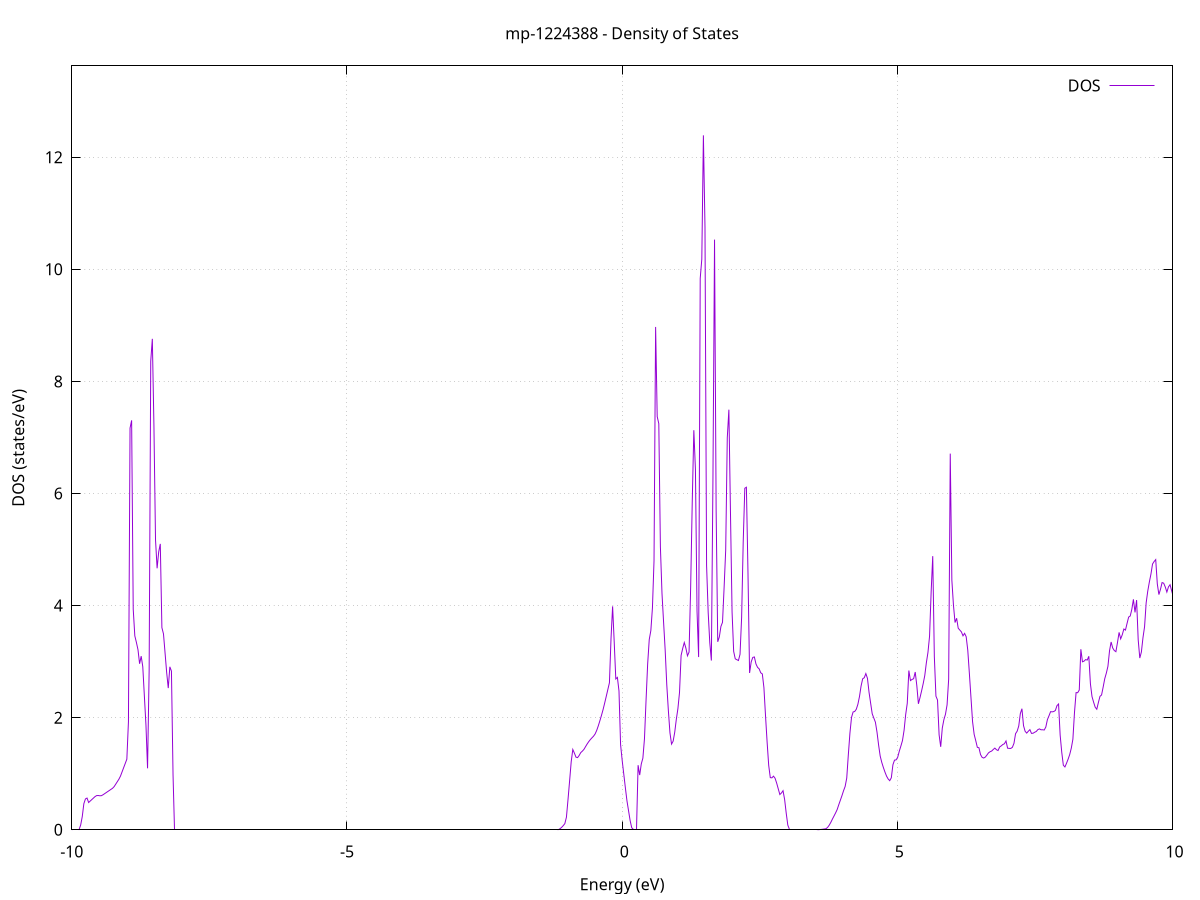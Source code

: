 set title 'mp-1224388 - Density of States'
set xlabel 'Energy (eV)'
set ylabel 'DOS (states/eV)'
set grid
set xrange [-10:10]
set yrange [0:13.629]
set xzeroaxis lt -1
set terminal png size 800,600
set output 'mp-1224388_dos_gnuplot.png'
plot '-' using 1:2 with lines title 'DOS'
-27.694300 0.000000
-27.665300 0.000000
-27.636400 0.000000
-27.607400 0.000000
-27.578500 0.000000
-27.549600 0.000000
-27.520600 0.000000
-27.491700 0.000000
-27.462700 0.000000
-27.433800 0.000000
-27.404900 0.000000
-27.375900 0.000000
-27.347000 0.000000
-27.318000 0.000000
-27.289100 0.000000
-27.260200 0.000000
-27.231200 0.000000
-27.202300 0.000000
-27.173300 0.000000
-27.144400 0.000000
-27.115500 0.000000
-27.086500 0.000000
-27.057600 0.000000
-27.028700 0.000000
-26.999700 0.000000
-26.970800 0.000000
-26.941800 0.000000
-26.912900 0.000000
-26.884000 0.000000
-26.855000 0.000000
-26.826100 0.000000
-26.797100 0.000000
-26.768200 0.000000
-26.739300 0.000000
-26.710300 0.000000
-26.681400 0.000000
-26.652400 0.000000
-26.623500 0.000000
-26.594600 0.000000
-26.565600 0.000000
-26.536700 0.000000
-26.507700 0.000000
-26.478800 0.000000
-26.449900 0.000000
-26.420900 0.000000
-26.392000 0.000000
-26.363100 0.000000
-26.334100 0.000000
-26.305200 0.000000
-26.276200 0.000000
-26.247300 0.000000
-26.218400 0.000000
-26.189400 0.000000
-26.160500 0.000000
-26.131500 0.000000
-26.102600 0.000000
-26.073700 0.000000
-26.044700 0.000000
-26.015800 0.000000
-25.986800 0.000000
-25.957900 0.000000
-25.929000 0.000000
-25.900000 0.000000
-25.871100 0.000000
-25.842100 0.000000
-25.813200 0.000000
-25.784300 0.000000
-25.755300 0.000000
-25.726400 0.000000
-25.697500 0.000000
-25.668500 0.000000
-25.639600 0.000000
-25.610600 0.000000
-25.581700 0.000000
-25.552800 0.000000
-25.523800 0.000000
-25.494900 0.000000
-25.465900 0.000000
-25.437000 0.000000
-25.408100 0.000000
-25.379100 0.000000
-25.350200 0.000000
-25.321200 0.000000
-25.292300 0.000000
-25.263400 0.000000
-25.234400 0.000000
-25.205500 0.000000
-25.176500 0.000000
-25.147600 0.000000
-25.118700 0.000000
-25.089700 0.000000
-25.060800 0.240000
-25.031900 6.149500
-25.002900 5.799400
-24.974000 6.792400
-24.945000 9.314200
-24.916100 6.535100
-24.887200 4.031400
-24.858200 4.874200
-24.829300 7.049600
-24.800300 9.718100
-24.771400 8.543200
-24.742500 1.350600
-24.713500 17.257700
-24.684600 18.689600
-24.655600 21.123900
-24.626700 29.471600
-24.597800 6.333900
-24.568800 6.773600
-24.539900 10.426000
-24.510900 11.488800
-24.482000 8.539300
-24.453100 6.811300
-24.424100 6.595600
-24.395200 6.535900
-24.366300 0.218800
-24.337300 0.000000
-24.308400 0.000000
-24.279400 0.000000
-24.250500 0.000000
-24.221600 0.000000
-24.192600 0.000000
-24.163700 0.000000
-24.134700 0.360500
-24.105800 4.662200
-24.076900 7.710700
-24.047900 19.622000
-24.019000 26.101200
-23.990000 27.147600
-23.961100 25.578100
-23.932200 4.142000
-23.903200 4.943700
-23.874300 6.619100
-23.845400 8.476000
-23.816400 21.793400
-23.787500 23.707100
-23.758500 14.959000
-23.729600 12.513700
-23.700700 16.138000
-23.671700 24.019400
-23.642800 44.070400
-23.613800 34.430500
-23.584900 34.858900
-23.556000 21.389000
-23.527000 14.324400
-23.498100 8.464400
-23.469100 7.786100
-23.440200 0.000000
-23.411300 0.000000
-23.382300 0.000000
-23.353400 0.000000
-23.324400 0.000000
-23.295500 0.000000
-23.266600 0.000000
-23.237600 0.000000
-23.208700 0.000000
-23.179800 0.000000
-23.150800 0.000000
-23.121900 0.000000
-23.092900 0.000000
-23.064000 0.000000
-23.035100 0.000000
-23.006100 0.000000
-22.977200 0.000000
-22.948200 0.000000
-22.919300 0.000000
-22.890400 0.000000
-22.861400 0.000000
-22.832500 0.000000
-22.803500 0.000000
-22.774600 0.000000
-22.745700 0.000000
-22.716700 0.000000
-22.687800 0.000000
-22.658800 0.000000
-22.629900 0.000000
-22.601000 0.000000
-22.572000 0.000000
-22.543100 0.000000
-22.514200 0.000000
-22.485200 0.000000
-22.456300 0.000000
-22.427300 0.000000
-22.398400 0.000000
-22.369500 0.000000
-22.340500 0.000000
-22.311600 0.000000
-22.282600 0.000000
-22.253700 0.000000
-22.224800 0.000000
-22.195800 0.000000
-22.166900 0.000000
-22.137900 0.000000
-22.109000 0.000000
-22.080100 0.000000
-22.051100 0.000000
-22.022200 0.000000
-21.993200 0.000000
-21.964300 0.000000
-21.935400 0.000000
-21.906400 0.000000
-21.877500 0.000000
-21.848600 0.000000
-21.819600 0.000000
-21.790700 0.000000
-21.761700 0.000000
-21.732800 0.000000
-21.703900 0.000000
-21.674900 0.000000
-21.646000 0.000000
-21.617000 0.000000
-21.588100 0.000000
-21.559200 0.000000
-21.530200 0.000000
-21.501300 0.000000
-21.472300 0.000000
-21.443400 0.000000
-21.414500 0.000000
-21.385500 0.000000
-21.356600 0.000000
-21.327600 0.000000
-21.298700 0.000000
-21.269800 0.000000
-21.240800 0.000000
-21.211900 0.000000
-21.183000 0.000000
-21.154000 0.000000
-21.125100 0.000000
-21.096100 0.000000
-21.067200 0.000000
-21.038300 0.000000
-21.009300 0.000000
-20.980400 0.000000
-20.951400 0.000000
-20.922500 0.000000
-20.893600 0.000000
-20.864600 0.000000
-20.835700 0.000000
-20.806700 0.000000
-20.777800 0.000000
-20.748900 0.000000
-20.719900 0.000000
-20.691000 0.000000
-20.662100 0.000000
-20.633100 0.000000
-20.604200 0.000000
-20.575200 0.000000
-20.546300 0.000000
-20.517400 0.000000
-20.488400 0.000000
-20.459500 0.000000
-20.430500 0.000000
-20.401600 0.000000
-20.372700 0.000000
-20.343700 0.000000
-20.314800 0.000000
-20.285800 0.000000
-20.256900 0.000000
-20.228000 0.000000
-20.199000 0.000000
-20.170100 0.000000
-20.141100 0.000000
-20.112200 0.000000
-20.083300 0.000000
-20.054300 0.000000
-20.025400 0.000000
-19.996500 0.000000
-19.967500 0.000000
-19.938600 0.000000
-19.909600 0.000000
-19.880700 0.000000
-19.851800 0.000000
-19.822800 0.000000
-19.793900 0.000000
-19.764900 0.000000
-19.736000 0.000000
-19.707100 0.000000
-19.678100 0.000000
-19.649200 0.000000
-19.620200 0.000000
-19.591300 0.000000
-19.562400 0.000000
-19.533400 0.000000
-19.504500 0.000000
-19.475500 0.000000
-19.446600 0.000000
-19.417700 0.000000
-19.388700 0.000000
-19.359800 0.000000
-19.330900 0.000000
-19.301900 0.000000
-19.273000 0.000000
-19.244000 0.000000
-19.215100 0.000000
-19.186200 0.000000
-19.157200 0.000000
-19.128300 0.000000
-19.099300 0.000000
-19.070400 0.000000
-19.041500 0.000000
-19.012500 0.000000
-18.983600 0.000000
-18.954600 0.000000
-18.925700 0.000000
-18.896800 0.000000
-18.867800 0.000000
-18.838900 0.000000
-18.809900 0.000000
-18.781000 0.000000
-18.752100 0.000000
-18.723100 0.000000
-18.694200 0.000000
-18.665300 0.000000
-18.636300 0.000000
-18.607400 0.000000
-18.578400 0.000000
-18.549500 0.000000
-18.520600 0.000000
-18.491600 0.000000
-18.462700 0.000000
-18.433700 0.000000
-18.404800 0.000000
-18.375900 0.000000
-18.346900 0.000000
-18.318000 0.000000
-18.289000 0.000000
-18.260100 0.000000
-18.231200 0.000000
-18.202200 0.000000
-18.173300 0.000000
-18.144300 0.000000
-18.115400 0.000000
-18.086500 0.000000
-18.057500 0.000000
-18.028600 0.000000
-17.999700 0.000000
-17.970700 0.000000
-17.941800 0.000000
-17.912800 0.000000
-17.883900 0.000000
-17.855000 0.000000
-17.826000 0.000000
-17.797100 0.000000
-17.768100 0.000000
-17.739200 0.000000
-17.710300 0.000000
-17.681300 0.000000
-17.652400 0.000000
-17.623400 0.000000
-17.594500 0.000000
-17.565600 0.000000
-17.536600 0.000000
-17.507700 0.000000
-17.478700 0.000000
-17.449800 0.000000
-17.420900 0.000000
-17.391900 0.000000
-17.363000 0.000000
-17.334100 0.000000
-17.305100 0.000000
-17.276200 0.000000
-17.247200 0.000000
-17.218300 0.000000
-17.189400 0.000000
-17.160400 0.000000
-17.131500 0.000000
-17.102500 0.000000
-17.073600 0.000000
-17.044700 0.000000
-17.015700 0.000000
-16.986800 0.000000
-16.957800 0.000000
-16.928900 0.000000
-16.900000 0.000000
-16.871000 0.000000
-16.842100 0.000000
-16.813200 0.000000
-16.784200 0.000000
-16.755300 0.000000
-16.726300 0.000000
-16.697400 0.000000
-16.668500 0.000000
-16.639500 0.000000
-16.610600 0.000000
-16.581600 0.000000
-16.552700 0.000000
-16.523800 0.000000
-16.494800 0.000000
-16.465900 0.000000
-16.436900 0.000000
-16.408000 0.000000
-16.379100 0.000000
-16.350100 0.000000
-16.321200 0.000000
-16.292200 0.000000
-16.263300 0.000000
-16.234400 0.000000
-16.205400 0.000000
-16.176500 0.000000
-16.147600 0.000000
-16.118600 0.000000
-16.089700 0.000000
-16.060700 0.000000
-16.031800 0.000000
-16.002900 0.000000
-15.973900 0.000000
-15.945000 0.000000
-15.916000 0.000000
-15.887100 0.000000
-15.858200 0.000000
-15.829200 0.000000
-15.800300 0.000000
-15.771300 0.000000
-15.742400 0.000000
-15.713500 0.000000
-15.684500 0.000000
-15.655600 0.000000
-15.626600 0.000000
-15.597700 0.000000
-15.568800 0.000000
-15.539800 0.000000
-15.510900 0.000000
-15.482000 0.000000
-15.453000 0.000000
-15.424100 0.000000
-15.395100 0.000000
-15.366200 0.000000
-15.337300 0.000000
-15.308300 0.000000
-15.279400 0.000000
-15.250400 0.000000
-15.221500 0.000000
-15.192600 0.000000
-15.163600 0.000000
-15.134700 0.000000
-15.105700 0.000000
-15.076800 0.000000
-15.047900 0.000000
-15.018900 0.000000
-14.990000 0.000000
-14.961000 0.000000
-14.932100 0.000000
-14.903200 0.000000
-14.874200 0.000000
-14.845300 0.000000
-14.816400 0.000000
-14.787400 0.000000
-14.758500 0.000000
-14.729500 0.000000
-14.700600 0.000000
-14.671700 0.000000
-14.642700 0.000000
-14.613800 0.000000
-14.584800 0.000000
-14.555900 0.000000
-14.527000 0.000000
-14.498000 0.000000
-14.469100 0.000000
-14.440100 0.000000
-14.411200 0.000000
-14.382300 0.000000
-14.353300 0.000000
-14.324400 0.000000
-14.295400 0.000000
-14.266500 0.000000
-14.237600 0.000000
-14.208600 0.000000
-14.179700 0.000000
-14.150800 0.000000
-14.121800 0.000000
-14.092900 0.000000
-14.063900 0.000000
-14.035000 0.000000
-14.006100 0.000000
-13.977100 0.000000
-13.948200 0.000000
-13.919200 0.000000
-13.890300 0.000000
-13.861400 0.000000
-13.832400 0.000000
-13.803500 0.000000
-13.774500 0.000000
-13.745600 0.000000
-13.716700 0.000000
-13.687700 0.000000
-13.658800 0.000000
-13.629900 0.000000
-13.600900 0.000000
-13.572000 0.000000
-13.543000 0.000000
-13.514100 0.000000
-13.485200 0.000000
-13.456200 0.000000
-13.427300 0.000000
-13.398300 0.000000
-13.369400 0.000000
-13.340500 0.000000
-13.311500 0.000000
-13.282600 0.000000
-13.253600 0.000000
-13.224700 0.000000
-13.195800 0.000000
-13.166800 0.000000
-13.137900 0.000000
-13.108900 0.000000
-13.080000 0.000000
-13.051100 0.000000
-13.022100 0.000000
-12.993200 0.000000
-12.964300 0.000000
-12.935300 0.000000
-12.906400 0.000000
-12.877400 0.000000
-12.848500 0.000000
-12.819600 0.000000
-12.790600 0.000000
-12.761700 0.000000
-12.732700 0.000000
-12.703800 0.000000
-12.674900 0.000000
-12.645900 0.000000
-12.617000 0.000000
-12.588000 0.000000
-12.559100 0.000000
-12.530200 0.000000
-12.501200 0.000000
-12.472300 0.000000
-12.443300 0.000000
-12.414400 0.000000
-12.385500 0.000000
-12.356500 0.000000
-12.327600 0.000000
-12.298700 0.000000
-12.269700 0.000000
-12.240800 0.000000
-12.211800 0.000000
-12.182900 0.000000
-12.154000 0.000000
-12.125000 0.000000
-12.096100 0.000000
-12.067100 0.000000
-12.038200 0.000000
-12.009300 0.000000
-11.980300 0.000000
-11.951400 0.000000
-11.922400 0.000000
-11.893500 0.000000
-11.864600 0.000000
-11.835600 0.000000
-11.806700 0.000000
-11.777700 0.000000
-11.748800 0.000000
-11.719900 0.000000
-11.690900 0.000000
-11.662000 0.000000
-11.633100 0.000000
-11.604100 0.000000
-11.575200 0.000000
-11.546200 0.000000
-11.517300 0.000000
-11.488400 0.000000
-11.459400 0.000000
-11.430500 0.000000
-11.401500 0.000000
-11.372600 0.000000
-11.343700 0.000000
-11.314700 0.000000
-11.285800 0.000000
-11.256800 0.000000
-11.227900 0.000000
-11.199000 0.000000
-11.170000 0.000000
-11.141100 0.000000
-11.112100 0.000000
-11.083200 0.000000
-11.054300 0.000000
-11.025300 0.000000
-10.996400 0.000000
-10.967500 0.000000
-10.938500 0.000000
-10.909600 0.000000
-10.880600 0.000000
-10.851700 0.000000
-10.822800 0.000000
-10.793800 0.000000
-10.764900 0.000000
-10.735900 0.000000
-10.707000 0.000000
-10.678100 0.000000
-10.649100 0.000000
-10.620200 0.000000
-10.591200 0.000000
-10.562300 0.000000
-10.533400 0.000000
-10.504400 0.000000
-10.475500 0.000000
-10.446500 0.000000
-10.417600 0.000000
-10.388700 0.000000
-10.359700 0.000000
-10.330800 0.000000
-10.301900 0.000000
-10.272900 0.000000
-10.244000 0.000000
-10.215000 0.000000
-10.186100 0.000000
-10.157200 0.000000
-10.128200 0.000000
-10.099300 0.000000
-10.070300 0.000000
-10.041400 0.000000
-10.012500 0.000000
-9.983500 0.000000
-9.954600 0.000000
-9.925600 0.000000
-9.896700 0.000000
-9.867800 0.004100
-9.838800 0.084600
-9.809900 0.234100
-9.781000 0.465100
-9.752000 0.550300
-9.723100 0.566000
-9.694100 0.486300
-9.665200 0.512600
-9.636300 0.538900
-9.607300 0.565100
-9.578400 0.591400
-9.549400 0.609500
-9.520500 0.611600
-9.491600 0.606600
-9.462600 0.608200
-9.433700 0.623900
-9.404700 0.643200
-9.375800 0.662500
-9.346900 0.681800
-9.317900 0.701100
-9.289000 0.720400
-9.260000 0.739800
-9.231100 0.769200
-9.202200 0.812900
-9.173200 0.857500
-9.144300 0.902100
-9.115400 0.957600
-9.086400 1.033100
-9.057500 1.108600
-9.028500 1.184000
-8.999600 1.259500
-8.970700 1.927400
-8.941700 7.166000
-8.912800 7.304800
-8.883800 3.936700
-8.854900 3.460000
-8.826000 3.342800
-8.797000 3.211700
-8.768100 2.961900
-8.739100 3.097600
-8.710200 2.909500
-8.681300 2.387300
-8.652300 1.864900
-8.623400 1.096500
-8.594400 2.847000
-8.565500 8.358500
-8.536600 8.758900
-8.507600 7.210600
-8.478700 5.172600
-8.449800 4.665500
-8.420800 4.959600
-8.391900 5.100900
-8.362900 3.606700
-8.334000 3.494800
-8.305100 3.152400
-8.276100 2.805400
-8.247200 2.527600
-8.218200 2.907500
-8.189300 2.830800
-8.160400 0.979800
-8.131400 0.000000
-8.102500 0.000000
-8.073500 0.000000
-8.044600 0.000000
-8.015700 0.000000
-7.986700 0.000000
-7.957800 0.000000
-7.928800 0.000000
-7.899900 0.000000
-7.871000 0.000000
-7.842000 0.000000
-7.813100 0.000000
-7.784200 0.000000
-7.755200 0.000000
-7.726300 0.000000
-7.697300 0.000000
-7.668400 0.000000
-7.639500 0.000000
-7.610500 0.000000
-7.581600 0.000000
-7.552600 0.000000
-7.523700 0.000000
-7.494800 0.000000
-7.465800 0.000000
-7.436900 0.000000
-7.407900 0.000000
-7.379000 0.000000
-7.350100 0.000000
-7.321100 0.000000
-7.292200 0.000000
-7.263200 0.000000
-7.234300 0.000000
-7.205400 0.000000
-7.176400 0.000000
-7.147500 0.000000
-7.118600 0.000000
-7.089600 0.000000
-7.060700 0.000000
-7.031700 0.000000
-7.002800 0.000000
-6.973900 0.000000
-6.944900 0.000000
-6.916000 0.000000
-6.887000 0.000000
-6.858100 0.000000
-6.829200 0.000000
-6.800200 0.000000
-6.771300 0.000000
-6.742300 0.000000
-6.713400 0.000000
-6.684500 0.000000
-6.655500 0.000000
-6.626600 0.000000
-6.597700 0.000000
-6.568700 0.000000
-6.539800 0.000000
-6.510800 0.000000
-6.481900 0.000000
-6.453000 0.000000
-6.424000 0.000000
-6.395100 0.000000
-6.366100 0.000000
-6.337200 0.000000
-6.308300 0.000000
-6.279300 0.000000
-6.250400 0.000000
-6.221400 0.000000
-6.192500 0.000000
-6.163600 0.000000
-6.134600 0.000000
-6.105700 0.000000
-6.076700 0.000000
-6.047800 0.000000
-6.018900 0.000000
-5.989900 0.000000
-5.961000 0.000000
-5.932100 0.000000
-5.903100 0.000000
-5.874200 0.000000
-5.845200 0.000000
-5.816300 0.000000
-5.787400 0.000000
-5.758400 0.000000
-5.729500 0.000000
-5.700500 0.000000
-5.671600 0.000000
-5.642700 0.000000
-5.613700 0.000000
-5.584800 0.000000
-5.555800 0.000000
-5.526900 0.000000
-5.498000 0.000000
-5.469000 0.000000
-5.440100 0.000000
-5.411100 0.000000
-5.382200 0.000000
-5.353300 0.000000
-5.324300 0.000000
-5.295400 0.000000
-5.266500 0.000000
-5.237500 0.000000
-5.208600 0.000000
-5.179600 0.000000
-5.150700 0.000000
-5.121800 0.000000
-5.092800 0.000000
-5.063900 0.000000
-5.034900 0.000000
-5.006000 0.000000
-4.977100 0.000000
-4.948100 0.000000
-4.919200 0.000000
-4.890200 0.000000
-4.861300 0.000000
-4.832400 0.000000
-4.803400 0.000000
-4.774500 0.000000
-4.745500 0.000000
-4.716600 0.000000
-4.687700 0.000000
-4.658700 0.000000
-4.629800 0.000000
-4.600900 0.000000
-4.571900 0.000000
-4.543000 0.000000
-4.514000 0.000000
-4.485100 0.000000
-4.456200 0.000000
-4.427200 0.000000
-4.398300 0.000000
-4.369300 0.000000
-4.340400 0.000000
-4.311500 0.000000
-4.282500 0.000000
-4.253600 0.000000
-4.224600 0.000000
-4.195700 0.000000
-4.166800 0.000000
-4.137800 0.000000
-4.108900 0.000000
-4.079900 0.000000
-4.051000 0.000000
-4.022100 0.000000
-3.993100 0.000000
-3.964200 0.000000
-3.935300 0.000000
-3.906300 0.000000
-3.877400 0.000000
-3.848400 0.000000
-3.819500 0.000000
-3.790600 0.000000
-3.761600 0.000000
-3.732700 0.000000
-3.703700 0.000000
-3.674800 0.000000
-3.645900 0.000000
-3.616900 0.000000
-3.588000 0.000000
-3.559000 0.000000
-3.530100 0.000000
-3.501200 0.000000
-3.472200 0.000000
-3.443300 0.000000
-3.414300 0.000000
-3.385400 0.000000
-3.356500 0.000000
-3.327500 0.000000
-3.298600 0.000000
-3.269700 0.000000
-3.240700 0.000000
-3.211800 0.000000
-3.182800 0.000000
-3.153900 0.000000
-3.125000 0.000000
-3.096000 0.000000
-3.067100 0.000000
-3.038100 0.000000
-3.009200 0.000000
-2.980300 0.000000
-2.951300 0.000000
-2.922400 0.000000
-2.893400 0.000000
-2.864500 0.000000
-2.835600 0.000000
-2.806600 0.000000
-2.777700 0.000000
-2.748800 0.000000
-2.719800 0.000000
-2.690900 0.000000
-2.661900 0.000000
-2.633000 0.000000
-2.604100 0.000000
-2.575100 0.000000
-2.546200 0.000000
-2.517200 0.000000
-2.488300 0.000000
-2.459400 0.000000
-2.430400 0.000000
-2.401500 0.000000
-2.372500 0.000000
-2.343600 0.000000
-2.314700 0.000000
-2.285700 0.000000
-2.256800 0.000000
-2.227800 0.000000
-2.198900 0.000000
-2.170000 0.000000
-2.141000 0.000000
-2.112100 0.000000
-2.083200 0.000000
-2.054200 0.000000
-2.025300 0.000000
-1.996300 0.000000
-1.967400 0.000000
-1.938500 0.000000
-1.909500 0.000000
-1.880600 0.000000
-1.851600 0.000000
-1.822700 0.000000
-1.793800 0.000000
-1.764800 0.000000
-1.735900 0.000000
-1.706900 0.000000
-1.678000 0.000000
-1.649100 0.000000
-1.620100 0.000000
-1.591200 0.000000
-1.562200 0.000000
-1.533300 0.000000
-1.504400 0.000000
-1.475400 0.000000
-1.446500 0.000000
-1.417600 0.000000
-1.388600 0.000000
-1.359700 0.000000
-1.330700 0.000000
-1.301800 0.000000
-1.272900 0.000000
-1.243900 0.000000
-1.215000 0.000000
-1.186000 0.000000
-1.157100 0.003100
-1.128200 0.019500
-1.099200 0.043700
-1.070300 0.074100
-1.041300 0.110000
-1.012400 0.224500
-0.983500 0.540600
-0.954500 0.873300
-0.925600 1.213900
-0.896600 1.432500
-0.867700 1.368000
-0.838800 1.295300
-0.809800 1.287400
-0.780900 1.325600
-0.752000 1.376800
-0.723000 1.402900
-0.694100 1.434600
-0.665100 1.482800
-0.636200 1.530200
-0.607300 1.572200
-0.578300 1.608500
-0.549400 1.639500
-0.520400 1.669200
-0.491500 1.708800
-0.462600 1.771800
-0.433600 1.853600
-0.404700 1.944600
-0.375700 2.040400
-0.346800 2.143200
-0.317900 2.258800
-0.288900 2.380000
-0.260000 2.501500
-0.231000 2.623100
-0.202100 3.414300
-0.173200 3.985800
-0.144200 3.351000
-0.115300 2.691400
-0.086400 2.718600
-0.057400 2.475800
-0.028500 1.521000
0.000500 1.238100
0.029400 0.994700
0.058300 0.751200
0.087300 0.517900
0.116200 0.340400
0.145200 0.162800
0.174100 0.036500
0.203000 0.000000
0.232000 0.000000
0.260900 0.000000
0.289900 1.152300
0.318800 0.975700
0.347700 1.174400
0.376700 1.277800
0.405600 1.623700
0.434500 2.312700
0.463500 2.956600
0.492400 3.393500
0.521400 3.554100
0.550300 3.957600
0.579200 4.798800
0.608200 8.971300
0.637100 7.372100
0.666100 7.245200
0.695000 5.051100
0.723900 4.218400
0.752900 3.704900
0.781800 3.206500
0.810800 2.588600
0.839700 2.128800
0.868600 1.731400
0.897600 1.528500
0.926500 1.580600
0.955500 1.740500
0.984400 1.971200
1.013300 2.162100
1.042300 2.449100
1.071200 3.110600
1.100100 3.234300
1.129100 3.340700
1.158000 3.242200
1.187000 3.103700
1.215900 3.170600
1.244800 4.324500
1.273800 5.849300
1.302700 7.128400
1.331700 6.426300
1.360600 3.901300
1.389500 3.081700
1.418500 9.836400
1.447400 10.179700
1.476400 12.390000
1.505300 10.749500
1.534200 4.716700
1.563200 3.879500
1.592100 3.341300
1.621100 3.019500
1.650000 6.272800
1.678900 10.528900
1.707900 5.697900
1.736800 3.353700
1.765700 3.440100
1.794700 3.627500
1.823600 3.701100
1.852600 4.321300
1.881500 4.987100
1.910400 6.994600
1.939400 7.495500
1.968300 5.659700
1.997300 3.886500
2.026200 3.182600
2.055100 3.050300
2.084100 3.034200
2.113000 3.019800
2.142000 3.131200
2.170900 3.788700
2.199800 5.137500
2.228800 6.093700
2.257700 6.111500
2.286700 4.576900
2.315600 2.797400
2.344500 2.994000
2.373500 3.074900
2.402400 3.083300
2.431300 2.958900
2.460300 2.898100
2.489200 2.871400
2.518200 2.801400
2.547100 2.780100
2.576000 2.536700
2.605000 2.035700
2.633900 1.566700
2.662900 1.149600
2.691800 0.930300
2.720700 0.926500
2.749700 0.956600
2.778600 0.919400
2.807600 0.832800
2.836500 0.730500
2.865400 0.628700
2.894400 0.656300
2.923300 0.697300
2.952300 0.539900
2.981200 0.296700
3.010100 0.082800
3.039100 0.000000
3.068000 0.000000
3.096900 0.000000
3.125900 0.000000
3.154800 0.000000
3.183800 0.000000
3.212700 0.000000
3.241600 0.000000
3.270600 0.000000
3.299500 0.000000
3.328500 0.000000
3.357400 0.000000
3.386300 0.000000
3.415300 0.000000
3.444200 0.000000
3.473200 0.000000
3.502100 0.000000
3.531000 0.000000
3.560000 0.001300
3.588900 0.003600
3.617900 0.006600
3.646800 0.010100
3.675700 0.014400
3.704700 0.019200
3.733600 0.043200
3.762500 0.081800
3.791500 0.132000
3.820400 0.190300
3.849400 0.245100
3.878300 0.300800
3.907200 0.361100
3.936200 0.447000
3.965100 0.527600
3.994100 0.608900
4.023000 0.696900
4.051900 0.772800
4.080900 0.922300
4.109800 1.337600
4.138800 1.723200
4.167700 2.004900
4.196600 2.102100
4.225600 2.110300
4.254500 2.150500
4.283400 2.238700
4.312400 2.376500
4.341300 2.563400
4.370300 2.693800
4.399200 2.712800
4.428100 2.786900
4.457100 2.702800
4.486000 2.453900
4.515000 2.260000
4.543900 2.069300
4.572800 1.993300
4.601800 1.919100
4.630700 1.742600
4.659700 1.513600
4.688600 1.316300
4.717500 1.202000
4.746500 1.111500
4.775400 1.029400
4.804400 0.956900
4.833300 0.906400
4.862200 0.876200
4.891200 0.928200
4.920100 1.160000
4.949000 1.242400
4.978000 1.247500
5.006900 1.293400
5.035900 1.402500
5.064800 1.494400
5.093700 1.592200
5.122700 1.774100
5.151600 2.052800
5.180600 2.257200
5.209500 2.841000
5.238400 2.662000
5.267400 2.682000
5.296300 2.695500
5.325300 2.814400
5.354200 2.572200
5.383100 2.247300
5.412100 2.358100
5.441000 2.478300
5.470000 2.607100
5.498900 2.752000
5.527800 2.980700
5.556800 3.165400
5.585700 3.453100
5.614600 4.244700
5.643600 4.882400
5.672500 3.094800
5.701500 2.384300
5.730400 2.315100
5.759300 1.694600
5.788300 1.479800
5.817200 1.815800
5.846200 1.965000
5.875100 2.061600
5.904000 2.228800
5.933000 2.688600
5.961900 6.710800
5.990900 4.453000
6.019800 4.008700
6.048700 3.697500
6.077700 3.773900
6.106600 3.596100
6.135600 3.562900
6.164500 3.530000
6.193400 3.460200
6.222400 3.504200
6.251300 3.444200
6.280200 3.203200
6.309200 2.789200
6.338100 2.361300
6.367100 1.930800
6.396000 1.702700
6.424900 1.590200
6.453900 1.470900
6.482800 1.464000
6.511800 1.342300
6.540700 1.292000
6.569600 1.279900
6.598600 1.296400
6.627500 1.332500
6.656500 1.372000
6.685400 1.392500
6.714300 1.404500
6.743300 1.432800
6.772200 1.457100
6.801200 1.428200
6.830100 1.413800
6.859000 1.476900
6.888000 1.496800
6.916900 1.521100
6.945800 1.534900
6.974800 1.584500
7.003700 1.455600
7.032700 1.451900
7.061600 1.451300
7.090500 1.470900
7.119500 1.542100
7.148400 1.714600
7.177400 1.759100
7.206300 1.851100
7.235200 2.073400
7.264200 2.160000
7.293100 1.857900
7.322100 1.757100
7.351000 1.724900
7.379900 1.757900
7.408900 1.786200
7.437800 1.719600
7.466700 1.722400
7.495700 1.740100
7.524600 1.753900
7.553600 1.787300
7.582500 1.800000
7.611400 1.783700
7.640400 1.784100
7.669300 1.780000
7.698300 1.833100
7.727200 1.966200
7.756100 2.034200
7.785100 2.107500
7.814000 2.103600
7.843000 2.110000
7.871900 2.128800
7.900800 2.214700
7.929800 2.243900
7.958700 1.689800
7.987700 1.381700
8.016600 1.151500
8.045500 1.121000
8.074500 1.187000
8.103400 1.260100
8.132300 1.342400
8.161300 1.456800
8.190200 1.616100
8.219200 2.094300
8.248100 2.447100
8.277000 2.445400
8.306000 2.493700
8.334900 3.221200
8.363900 2.997100
8.392800 3.008700
8.421700 3.036500
8.450700 3.028100
8.479600 3.095600
8.508600 2.604100
8.537500 2.376100
8.566400 2.277000
8.595400 2.186700
8.624300 2.150600
8.653300 2.270300
8.682200 2.380300
8.711100 2.405200
8.740100 2.546000
8.769000 2.695700
8.797900 2.795200
8.826900 2.917300
8.855800 3.193700
8.884800 3.350700
8.913700 3.243400
8.942600 3.197700
8.971600 3.177600
9.000500 3.341300
9.029500 3.522200
9.058400 3.406000
9.087300 3.479700
9.116300 3.582000
9.145200 3.562500
9.174200 3.681100
9.203100 3.794500
9.232000 3.814300
9.261000 3.933200
9.289900 4.111200
9.318900 3.878600
9.347800 4.098200
9.376700 3.389900
9.405700 3.063600
9.434600 3.171800
9.463500 3.426400
9.492500 3.623300
9.521400 4.048500
9.550400 4.257600
9.579300 4.419100
9.608200 4.560500
9.637200 4.741700
9.666100 4.786200
9.695100 4.820300
9.724000 4.386700
9.752900 4.195900
9.781900 4.291100
9.810800 4.410700
9.839800 4.399500
9.868700 4.331900
9.897600 4.240800
9.926600 4.332900
9.955500 4.372000
9.984500 4.265500
10.013400 4.159200
10.042300 3.822800
10.071300 3.612100
10.100200 3.527500
10.129100 3.454200
10.158100 3.439900
10.187000 3.402200
10.216000 3.446100
10.244900 3.450900
10.273800 3.456900
10.302800 3.429200
10.331700 3.590600
10.360700 3.888300
10.389600 4.066300
10.418500 4.185900
10.447500 4.311700
10.476400 4.491400
10.505400 4.669800
10.534300 4.711700
10.563200 4.785500
10.592200 4.955200
10.621100 5.315600
10.650100 5.460600
10.679000 5.721500
10.707900 5.862900
10.736900 6.037400
10.765800 5.940900
10.794700 5.015700
10.823700 4.833900
10.852600 4.518500
10.881600 4.498500
10.910500 4.600600
10.939400 4.015700
10.968400 3.842700
10.997300 3.782800
11.026300 3.730500
11.055200 3.659500
11.084100 3.547400
11.113100 3.718500
11.142000 3.568400
11.171000 3.476900
11.199900 3.475200
11.228800 3.484400
11.257800 3.486700
11.286700 3.462800
11.315600 3.421100
11.344600 3.416700
11.373500 3.496700
11.402500 3.637400
11.431400 3.705400
11.460300 3.681900
11.489300 3.767000
11.518200 3.946100
11.547200 4.070200
11.576100 4.142700
11.605000 4.313600
11.634000 4.485500
11.662900 4.694900
11.691900 5.092200
11.720800 5.447200
11.749700 5.238200
11.778700 5.265600
11.807600 5.198600
11.836600 4.793600
11.865500 4.316200
11.894400 4.262900
11.923400 4.228200
11.952300 4.265300
11.981200 4.348800
12.010200 4.516700
12.039100 4.794600
12.068100 5.186200
12.097000 5.318700
12.125900 5.429000
12.154900 5.634800
12.183800 6.042500
12.212800 7.728400
12.241700 7.158000
12.270600 4.987200
12.299600 5.432700
12.328500 5.894000
12.357500 6.214700
12.386400 6.232000
12.415300 5.685900
12.444300 5.460400
12.473200 5.298300
12.502200 5.015700
12.531100 4.728700
12.560000 4.212800
12.589000 3.641200
12.617900 3.189900
12.646800 3.258800
12.675800 3.703400
12.704700 4.006300
12.733700 4.112000
12.762600 4.079100
12.791500 3.918600
12.820500 3.854800
12.849400 3.955900
12.878400 3.997700
12.907300 4.191200
12.936200 3.585600
12.965200 3.145700
12.994100 3.353400
13.023100 3.596700
13.052000 3.776700
13.080900 3.479100
13.109900 3.188900
13.138800 3.123600
13.167800 3.182000
13.196700 3.341300
13.225600 3.887100
13.254600 3.121600
13.283500 2.943100
13.312400 2.886400
13.341400 2.838500
13.370300 2.775100
13.399300 2.765100
13.428200 2.533100
13.457100 2.308300
13.486100 2.290500
13.515000 2.298900
13.544000 2.330000
13.572900 2.243400
13.601800 2.071300
13.630800 1.945300
13.659700 1.910000
13.688700 1.908000
13.717600 1.935500
13.746500 2.055900
13.775500 2.402400
13.804400 2.501400
13.833400 2.269600
13.862300 2.016200
13.891200 1.919400
13.920200 1.895200
13.949100 1.897600
13.978000 1.899300
14.007000 1.923900
14.035900 1.946700
14.064900 1.990300
14.093800 2.083000
14.122700 2.134400
14.151700 2.171200
14.180600 2.195100
14.209600 2.212000
14.238500 2.245900
14.267400 2.268100
14.296400 2.321000
14.325300 2.474000
14.354300 2.336800
14.383200 2.221300
14.412100 2.134800
14.441100 2.069600
14.470000 2.039000
14.498900 2.045600
14.527900 2.044200
14.556800 2.000900
14.585800 2.081800
14.614700 2.223300
14.643600 2.263400
14.672600 2.247800
14.701500 2.148300
14.730500 2.032000
14.759400 1.974100
14.788300 1.984900
14.817300 1.980200
14.846200 2.012100
14.875200 2.076300
14.904100 2.304300
14.933000 2.621200
14.962000 2.634800
14.990900 2.556300
15.019900 2.520500
15.048800 2.547500
15.077700 2.594800
15.106700 2.622000
15.135600 2.651400
15.164500 2.670800
15.193500 2.735200
15.222400 2.926600
15.251400 3.264600
15.280300 3.588600
15.309200 3.723400
15.338200 3.720300
15.367100 3.007500
15.396100 2.832500
15.425000 2.541300
15.453900 2.447900
15.482900 2.339600
15.511800 2.096400
15.540800 2.010900
15.569700 1.990100
15.598600 2.009700
15.627600 2.031500
15.656500 2.077900
15.685500 2.208400
15.714400 2.495900
15.743300 2.589900
15.772300 2.449500
15.801200 2.469600
15.830100 2.149000
15.859100 2.039300
15.888000 1.935400
15.917000 1.839700
15.945900 1.661000
15.974800 1.568600
16.003800 1.503100
16.032700 1.461300
16.061700 1.455000
16.090600 1.469300
16.119500 1.497000
16.148500 1.548700
16.177400 1.656800
16.206400 1.879700
16.235300 2.004700
16.264200 2.060200
16.293200 2.081800
16.322100 2.048400
16.351100 1.894500
16.380000 1.774900
16.408900 1.751600
16.437900 1.648700
16.466800 1.417200
16.495700 1.185900
16.524700 1.074800
16.553600 1.054400
16.582600 1.093600
16.611500 1.194600
16.640400 1.285800
16.669400 1.417600
16.698300 1.560000
16.727300 1.919300
16.756200 2.090300
16.785100 1.874300
16.814100 1.922600
16.843000 2.001000
16.872000 2.142500
16.900900 2.283500
16.929800 2.415000
16.958800 2.697000
16.987700 2.667800
17.016700 2.626900
17.045600 2.575500
17.074500 2.629700
17.103500 2.659700
17.132400 2.603800
17.161300 2.583600
17.190300 2.634600
17.219200 2.723700
17.248200 2.842500
17.277100 3.043400
17.306000 3.195100
17.335000 3.361600
17.363900 3.538500
17.392900 3.485100
17.421800 3.712500
17.450700 4.021600
17.479700 4.211600
17.508600 4.374700
17.537600 4.931900
17.566500 5.941100
17.595400 9.534800
17.624400 15.811500
17.653300 7.767500
17.682300 6.426200
17.711200 5.721000
17.740100 4.415500
17.769100 3.669300
17.798000 3.288700
17.826900 3.007600
17.855900 2.780300
17.884800 2.586500
17.913800 2.517500
17.942700 2.501100
17.971600 2.550000
18.000600 2.603100
18.029500 2.661300
18.058500 2.714600
18.087400 2.766900
18.116300 2.828600
18.145300 2.804600
18.174200 2.920600
18.203200 3.020100
18.232100 3.148800
18.261000 3.366800
18.290000 3.760300
18.318900 4.368000
18.347800 9.992400
18.376800 239.690400
18.405700 8.500300
18.434700 5.135600
18.463600 3.931900
18.492500 3.037600
18.521500 2.749800
18.550400 2.500500
18.579400 2.285700
18.608300 2.130600
18.637200 1.948900
18.666200 1.861000
18.695100 1.839200
18.724100 1.822800
18.753000 1.814200
18.781900 1.828500
18.810900 1.745500
18.839800 1.669400
18.868800 1.598700
18.897700 1.563200
18.926600 1.559100
18.955600 1.568400
18.984500 1.589800
19.013400 1.635600
19.042400 1.659200
19.071300 1.664000
19.100300 1.649700
19.129200 1.636300
19.158100 1.636800
19.187100 1.626200
19.216000 1.576500
19.245000 1.532600
19.273900 1.558200
19.302800 1.569500
19.331800 1.616100
19.360700 1.729800
19.389700 1.873300
19.418600 1.982800
19.447500 2.055100
19.476500 2.144000
19.505400 2.270500
19.534400 2.376400
19.563300 2.240000
19.592200 2.416000
19.621200 2.535500
19.650100 2.635000
19.679000 2.497500
19.708000 2.349200
19.736900 2.312200
19.765900 2.381800
19.794800 2.512300
19.823700 2.534000
19.852700 2.569400
19.881600 2.610100
19.910600 2.776500
19.939500 2.892500
19.968400 3.142300
19.997400 3.439300
20.026300 3.075100
20.055300 2.863900
20.084200 2.718500
20.113100 2.611800
20.142100 2.579600
20.171000 2.481700
20.200000 2.611600
20.228900 3.090400
20.257800 3.390700
20.286800 3.721300
20.315700 3.227900
20.344600 2.693500
20.373600 2.476600
20.402500 2.385200
20.431500 2.339600
20.460400 2.389600
20.489300 2.656300
20.518300 2.876400
20.547200 2.983700
20.576200 3.167300
20.605100 3.462100
20.634000 3.629000
20.663000 3.717800
20.691900 3.752800
20.720900 3.793700
20.749800 3.683800
20.778700 3.646900
20.807700 3.778900
20.836600 3.919100
20.865600 3.866600
20.894500 3.809100
20.923400 3.756600
20.952400 3.828500
20.981300 3.769700
21.010200 3.763100
21.039200 3.653200
21.068100 3.523900
21.097100 3.450700
21.126000 3.336300
21.154900 3.197900
21.183900 3.078400
21.212800 2.948500
21.241800 2.861400
21.270700 2.800300
21.299600 2.731900
21.328600 2.632200
21.357500 2.510600
21.386500 2.398400
21.415400 2.541300
21.444300 2.394000
21.473300 2.364700
21.502200 2.352000
21.531100 2.276300
21.560100 2.197800
21.589000 2.126700
21.618000 2.058800
21.646900 1.993900
21.675800 1.926100
21.704800 1.848900
21.733700 1.771600
21.762700 1.698500
21.791600 1.664100
21.820500 1.598100
21.849500 1.544400
21.878400 1.545600
21.907400 1.586900
21.936300 1.616300
21.965200 1.678500
21.994200 1.865700
22.023100 2.059900
22.052100 2.474100
22.081000 2.888600
22.109900 3.017000
22.138900 2.676800
22.167800 2.632700
22.196700 2.646700
22.225700 2.626400
22.254600 2.626200
22.283600 2.402500
22.312500 2.353000
22.341400 2.424000
22.370400 2.494300
22.399300 2.541100
22.428300 2.633000
22.457200 2.698800
22.486100 2.775800
22.515100 2.880700
22.544000 2.942000
22.573000 2.963900
22.601900 2.974800
22.630800 2.866300
22.659800 2.834800
22.688700 2.995400
22.717700 2.795600
22.746600 2.726600
22.775500 2.576700
22.804500 2.422100
22.833400 2.387400
22.862300 2.361800
22.891300 2.418900
22.920200 2.474800
22.949200 2.560800
22.978100 2.669100
23.007000 2.804100
23.036000 2.918000
23.064900 2.943300
23.093900 2.859600
23.122800 2.927800
23.151700 2.972400
23.180700 2.837500
23.209600 2.722300
23.238600 2.621100
23.267500 2.585000
23.296400 2.542300
23.325400 2.508800
23.354300 2.491700
23.383300 2.503200
23.412200 2.532100
23.441100 2.501200
23.470100 2.268500
23.499000 2.075600
23.527900 1.943900
23.556900 1.888900
23.585800 1.932800
23.614800 1.958100
23.643700 1.990900
23.672600 1.934600
23.701600 1.821900
23.730500 1.762700
23.759500 1.722400
23.788400 1.699100
23.817300 1.700700
23.846300 1.723000
23.875200 1.772700
23.904200 1.864300
23.933100 2.402000
23.962000 2.289700
23.991000 2.198400
24.019900 2.176100
24.048900 2.158600
24.077800 2.190200
24.106700 2.222400
24.135700 2.290900
24.164600 2.570700
24.193500 2.457800
24.222500 2.216400
24.251400 2.188400
24.280400 1.888900
24.309300 1.689300
24.338200 1.588800
24.367200 1.542500
24.396100 1.517500
24.425100 1.505500
24.454000 1.490700
24.482900 1.466800
24.511900 1.430600
24.540800 1.390300
24.569800 1.368400
24.598700 1.356700
24.627600 1.348800
24.656600 1.344100
24.685500 1.338700
24.714500 1.336400
24.743400 1.343200
24.772300 1.360300
24.801300 1.391700
24.830200 1.437700
24.859100 1.488900
24.888100 1.533400
24.917000 1.656000
24.946000 1.672200
24.974900 1.622500
25.003800 1.564100
25.032800 1.503500
25.061700 1.441500
25.090700 1.383700
25.119600 1.321300
25.148500 1.284400
25.177500 1.231300
25.206400 1.176700
25.235400 1.117300
25.264300 1.047500
25.293200 0.978100
25.322200 0.901300
25.351100 0.826800
25.380000 0.757700
25.409000 0.681400
25.437900 0.600500
25.466900 0.572100
25.495800 0.472800
25.524700 0.392300
25.553700 0.327800
25.582600 0.278300
25.611600 0.242300
25.640500 0.212800
25.669400 0.188400
25.698400 0.169000
25.727300 0.154500
25.756300 0.144900
25.785200 0.137900
25.814100 0.132300
25.843100 0.129500
25.872000 0.127500
25.901000 0.126000
25.929900 0.125000
25.958800 0.124300
25.987800 0.123900
26.016700 0.123800
26.045600 0.124000
26.074600 0.124300
26.103500 0.124900
26.132500 0.125600
26.161400 0.126500
26.190300 0.127500
26.219300 0.128900
26.248200 0.132300
26.277200 0.138100
26.306100 0.145000
26.335000 0.152400
26.364000 0.160200
26.392900 0.168400
26.421900 0.177000
26.450800 0.186000
26.479700 0.196200
26.508700 0.208000
26.537600 0.221600
26.566600 0.237000
26.595500 0.280200
26.624400 0.369700
26.653400 0.473400
26.682300 0.508800
26.711200 0.369000
26.740200 0.384400
26.769100 0.350600
26.798100 0.134500
26.827000 0.122800
26.855900 0.122600
26.884900 0.121200
26.913800 0.118600
26.942800 0.115100
26.971700 0.110800
27.000600 0.105700
27.029600 0.101100
27.058500 0.097100
27.087500 0.093700
27.116400 0.090800
27.145300 0.088500
27.174300 0.086000
27.203200 0.080400
27.232200 0.074600
27.261100 0.069200
27.290000 0.064000
27.319000 0.059100
27.347900 0.054400
27.376800 0.050100
27.405800 0.046000
27.434700 0.044300
27.463700 0.046500
27.492600 0.052500
27.521500 0.165800
27.550500 0.010600
27.579400 0.000000
27.608400 0.000000
27.637300 0.000000
27.666200 0.000000
27.695200 0.000000
27.724100 0.000000
27.753100 0.000000
27.782000 0.000000
27.810900 0.000000
27.839900 0.000000
27.868800 0.000000
27.897800 0.000000
27.926700 0.000000
27.955600 0.000000
27.984600 0.000000
28.013500 0.000000
28.042400 0.000000
28.071400 0.000000
28.100300 0.000000
28.129300 0.000000
28.158200 0.000000
28.187100 0.000000
28.216100 0.000000
28.245000 0.000000
28.274000 0.000000
28.302900 0.000000
28.331800 0.000000
28.360800 0.000000
28.389700 0.000000
28.418700 0.000000
28.447600 0.000000
28.476500 0.000000
28.505500 0.000000
28.534400 0.000000
28.563300 0.000000
28.592300 0.000000
28.621200 0.000000
28.650200 0.000000
28.679100 0.000000
28.708000 0.000000
28.737000 0.000000
28.765900 0.000000
28.794900 0.000000
28.823800 0.000000
28.852700 0.000000
28.881700 0.000000
28.910600 0.000000
28.939600 0.000000
28.968500 0.000000
28.997400 0.000000
29.026400 0.000000
29.055300 0.000000
29.084300 0.000000
29.113200 0.000000
29.142100 0.000000
29.171100 0.000000
29.200000 0.000000
29.228900 0.000000
29.257900 0.000000
29.286800 0.000000
29.315800 0.000000
29.344700 0.000000
29.373600 0.000000
29.402600 0.000000
29.431500 0.000000
29.460500 0.000000
29.489400 0.000000
29.518300 0.000000
29.547300 0.000000
29.576200 0.000000
29.605200 0.000000
29.634100 0.000000
29.663000 0.000000
29.692000 0.000000
29.720900 0.000000
29.749900 0.000000
29.778800 0.000000
29.807700 0.000000
29.836700 0.000000
29.865600 0.000000
29.894500 0.000000
29.923500 0.000000
29.952400 0.000000
29.981400 0.000000
30.010300 0.000000
30.039200 0.000000
30.068200 0.000000
30.097100 0.000000
30.126100 0.000000
30.155000 0.000000
30.183900 0.000000
e
